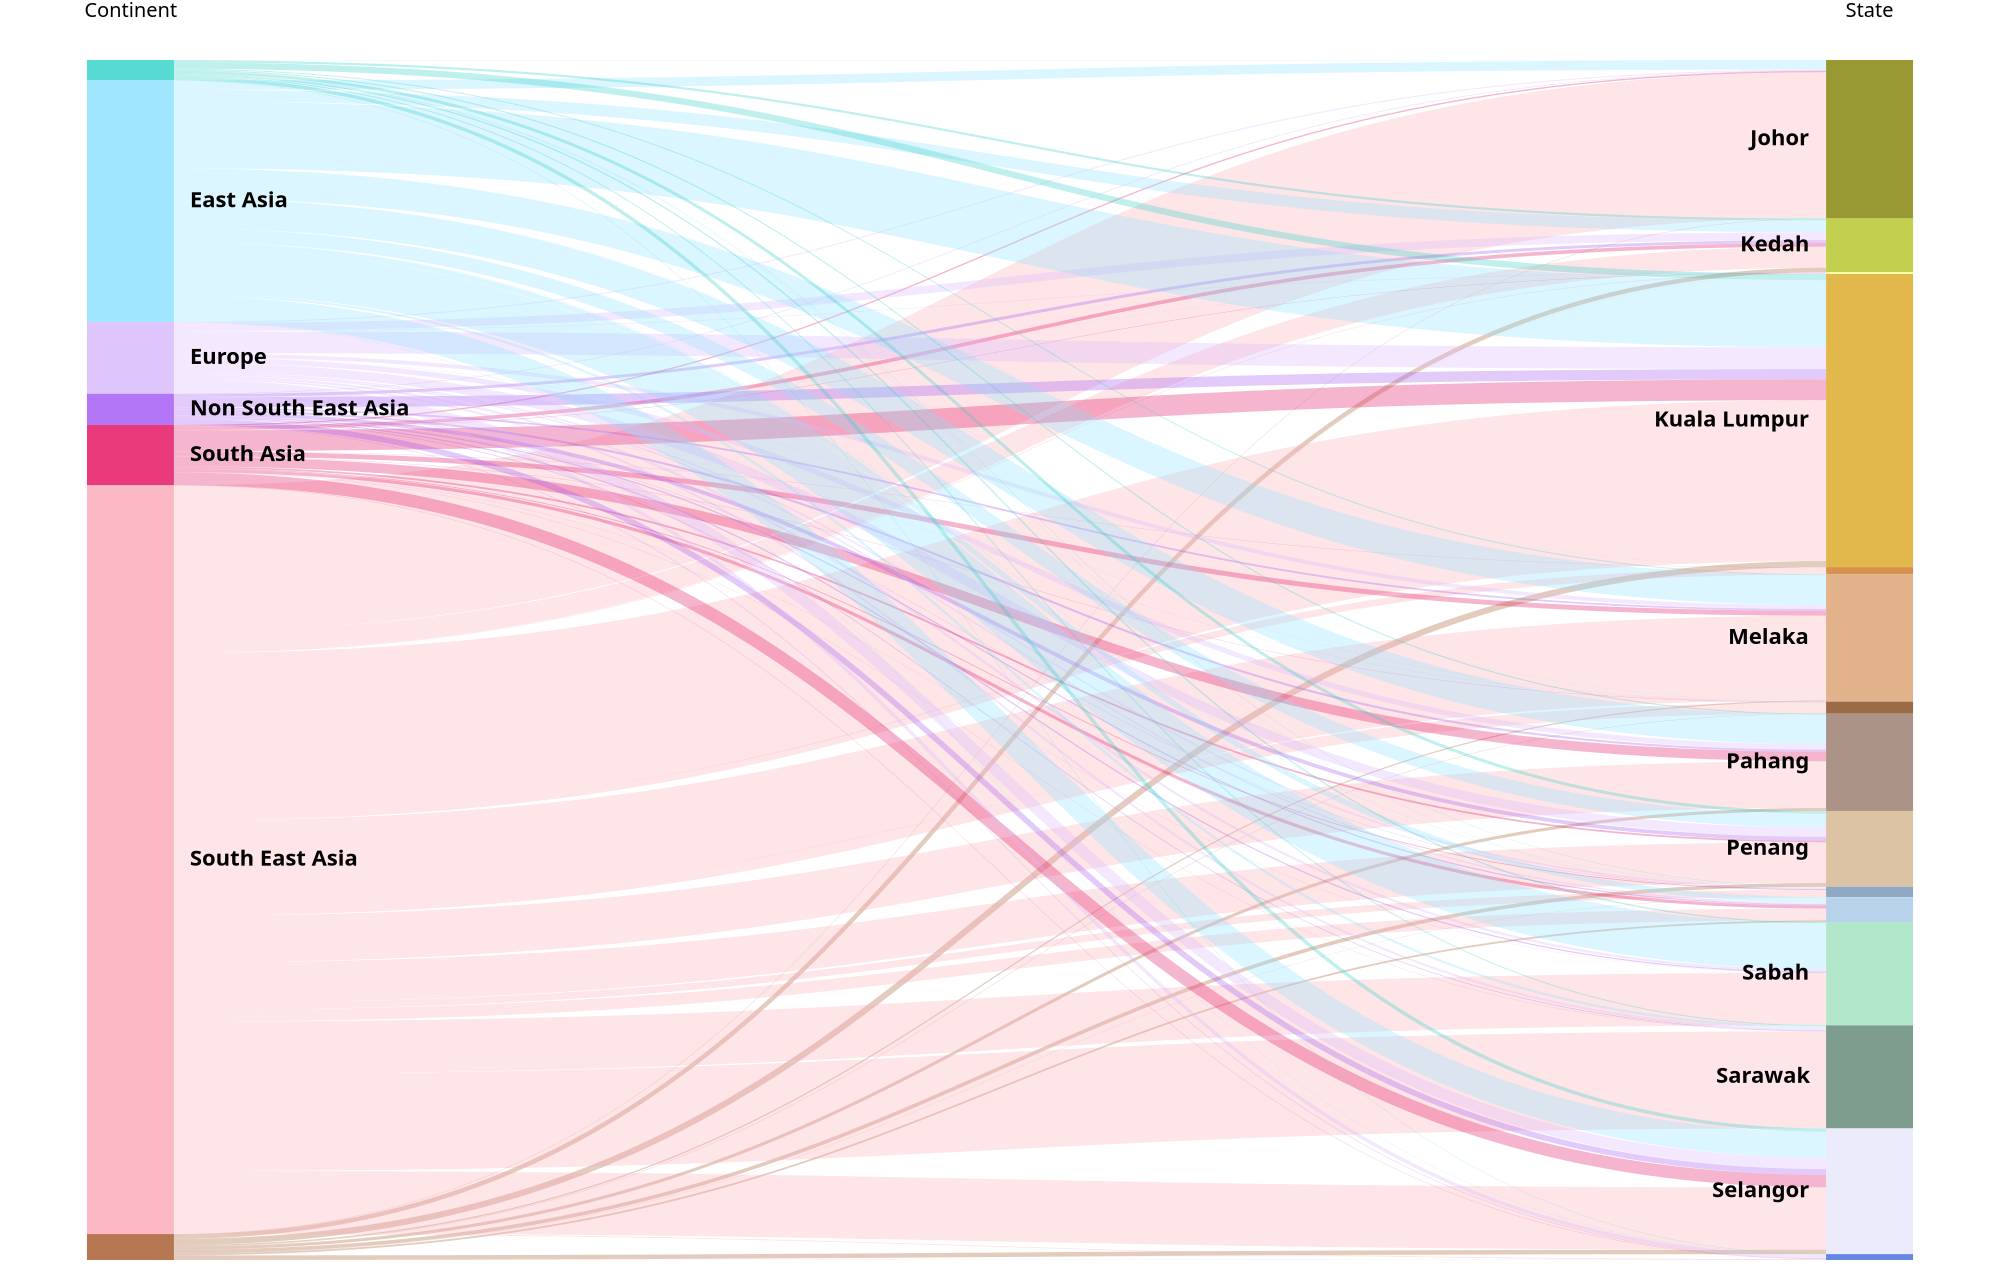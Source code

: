{
    "$schema": "https://vega.github.io/schema/vega/v3.0.json",
    "width": 1000,
    "height": 600,
    "data": [
        {
            "name": "rawData",
            "values": [
                {
                    "Continent": "America",
                    "State": "Johor",
                    "Total_Arrivals": 9861
                },
                {
                    "Continent": "East Asia",
                    "State": "Johor",
                    "Total_Arrivals": 464974                    
                },
                {
                    "Continent": "Europe",
                    "State": "Johor",
                    "Total_Arrivals": 51181
                },
                {
                    "Continent": "Non South East Asia",
                    "State": "Johor",
                    "Total_Arrivals": 18310                    
                },                
                {
                    "Continent": "South Asia",
                    "State": "Johor",
                    "Total_Arrivals": 67553                    
                },
                {
                    "Continent": "South East Asia",
                    "State": "Johor",
                    "Total_Arrivals": 7275410
                },
                {
                    "Continent": "West Asia",
                    "State": "Johor",
                    "Total_Arrivals": 17890                    
                },
                {
                    "Continent": "America",
                    "State": "Kedah",
                    "Total_Arrivals": 110758
                },
                {
                    "Continent": "East Asia",
                    "State": "Kedah",
                    "Total_Arrivals": 574597                    
                },
                {
                    "Continent": "Europe",
                    "State": "Kedah",
                    "Total_Arrivals": 390134
                },
                {
                    "Continent": "Non South East Asia",
                    "State": "Kedah",
                    "Total_Arrivals": 146073                    
                },                
                {
                    "Continent": "South Asia",
                    "State": "Kedah",
                    "Total_Arrivals": 183272                    
                },
                {
                    "Continent": "South East Asia",
                    "State": "Kedah",
                    "Total_Arrivals": 1045980
                },
                {
                    "Continent": "West Asia",
                    "State": "Kedah",
                    "Total_Arrivals": 220484                    
                },
                {
                    "Continent": "America",
                    "State": "Kelantan",
                    "Total_Arrivals": 2969
                },
                {
                    "Continent": "Europe",
                    "State": "Kelantan",
                    "Total_Arrivals": 27712
                },
                {
                    "Continent": "Non South East Asia",
                    "State": "Kelantan",
                    "Total_Arrivals": 3659                    
                },                
                {
                    "Continent": "South Asia",
                    "State": "Kelantan",
                    "Total_Arrivals": 18674                    
                },
                {
                    "Continent": "South East Asia",
                    "State": "Kelantan",
                    "Total_Arrivals": 35934
                },
                {
                    "Continent": "West Asia",
                    "State": "Kelantan",
                    "Total_Arrivals": 3489                    
                },
                {
                    "Continent": "America",
                    "State": "Kuala Lumpur",
                    "Total_Arrivals": 314172
                },
                {
                    "Continent": "East Asia",
                    "State": "Kuala Lumpur",
                    "Total_Arrivals": 3342480                    
                },
                {
                    "Continent": "Europe",
                    "State": "Kuala Lumpur",
                    "Total_Arrivals": 1082939
                },
                {
                    "Continent": "Non South East Asia",
                    "State": "Kuala Lumpur",
                    "Total_Arrivals": 514170                    
                },                
                {
                    "Continent": "South Asia",
                    "State": "Kuala Lumpur",
                    "Total_Arrivals": 1038683                    
                },
                {
                    "Continent": "South East Asia",
                    "State": "Kuala Lumpur",
                    "Total_Arrivals": 8019347
                },
                {
                    "Continent": "West Asia",
                    "State": "Kuala Lumpur",
                    "Total_Arrivals": 303758                    
                },
                {
                    "Continent": "America",
                    "State": "Labuan",
                    "Total_Arrivals": 810
                },
                {
                    "Continent": "East Asia",
                    "State": "Labuan",
                    "Total_Arrivals": 8809                    
                },
                {
                    "Continent": "Europe",
                    "State": "Labuan",
                    "Total_Arrivals": 1651
                },
                {
                    "Continent": "Non South East Asia",
                    "State": "Labuan",
                    "Total_Arrivals": 602                    
                },                
                {
                    "Continent": "South Asia",
                    "State": "Labuan",
                    "Total_Arrivals": 11802                    
                },
                {
                    "Continent": "South East Asia",
                    "State": "Labuan",
                    "Total_Arrivals": 338464
                },
                {
                    "Continent": "America",
                    "State": "Melaka",
                    "Total_Arrivals": 46253
                },
                {
                    "Continent": "East Asia",
                    "State": "Melaka",
                    "Total_Arrivals": 1486596                    
                },
                {
                    "Continent": "Europe",
                    "State": "Melaka",
                    "Total_Arrivals": 192736
                },
                {
                    "Continent": "Non South East Asia",
                    "State": "Melaka",
                    "Total_Arrivals": 88026                    
                },                
                {
                    "Continent": "South Asia",
                    "State": "Melaka",
                    "Total_Arrivals": 247572                    
                },
                {
                    "Continent": "South East Asia",
                    "State": "Melaka",
                    "Total_Arrivals": 4220615
                },
                {
                    "Continent": "West Asia",
                    "State": "Melaka",
                    "Total_Arrivals": 61069                    
                },
                {
                    "Continent": "America",
                    "State": "Negeri Sembilan",
                    "Total_Arrivals": 2159
                },
                {
                    "Continent": "East Asia",
                    "State": "Negeri Sembilan",
                    "Total_Arrivals": 11891                    
                },
                {
                    "Continent": "Europe",
                    "State": "Negeri Sembilan",
                    "Total_Arrivals": 16422
                },
                {
                    "Continent": "Non South East Asia",
                    "State": "Negeri Sembilan",
                    "Total_Arrivals": 6966                    
                },                
                {
                    "Continent": "South Asia",
                    "State": "Negeri Sembilan",
                    "Total_Arrivals": 15879                    
                },
                {
                    "Continent": "South East Asia",
                    "State": "Negeri Sembilan",
                    "Total_Arrivals": 532780
                },
                {
                    "Continent": "West Asia",
                    "State": "Negeri Sembilan",
                    "Total_Arrivals": 18272                    
                },
                {
                    "Continent": "America",
                    "State": "Pahang",
                    "Total_Arrivals": 54437
                },
                {
                    "Continent": "East Asia",
                    "State": "Pahang",
                    "Total_Arrivals": 1475469                    
                },
                {
                    "Continent": "Europe",
                    "State": "Pahang",
                    "Total_Arrivals": 259049
                },
                {
                    "Continent": "Non South East Asia",
                    "State": "Pahang",
                    "Total_Arrivals": 105098                    
                },                
                {
                    "Continent": "South Asia",
                    "State": "Pahang",
                    "Total_Arrivals": 479448                    
                },
                {
                    "Continent": "South East Asia",
                    "State": "Pahang",
                    "Total_Arrivals": 2322400
                },
                {
                    "Continent": "West Asia",
                    "State": "Pahang",
                    "Total_Arrivals": 152766                    
                },
                {
                    "Continent": "America",
                    "State": "Penang",
                    "Total_Arrivals": 149665
                },
                {
                    "Continent": "East Asia",
                    "State": "Penang",
                    "Total_Arrivals": 681596                    
                },
                {
                    "Continent": "Europe",
                    "State": "Penang",
                    "Total_Arrivals": 455832
                },
                {
                    "Continent": "Non South East Asia",
                    "State": "Penang",
                    "Total_Arrivals": 190781                    
                },                
                {
                    "Continent": "South Asia",
                    "State": "Penang",
                    "Total_Arrivals": 90087                    
                },
                {
                    "Continent": "South East Asia",
                    "State": "Penang",
                    "Total_Arrivals": 2020877
                },
                {
                    "Continent": "West Asia",
                    "State": "Penang",
                    "Total_Arrivals": 183025                    
                },
                {
                    "Continent": "America",
                    "State": "Perak",
                    "Total_Arrivals": 17095
                },
                {
                    "Continent": "East Asia",
                    "State": "Perak",
                    "Total_Arrivals": 19609                    
                },
                {
                    "Continent": "Europe",
                    "State": "Perak",
                    "Total_Arrivals": 79011
                },
                {
                    "Continent": "Non South East Asia",
                    "State": "Perak",
                    "Total_Arrivals": 16635                    
                },                
                {
                    "Continent": "South Asia",
                    "State": "Perak",
                    "Total_Arrivals": 38938                    
                },
                {
                    "Continent": "South East Asia",
                    "State": "Perak",
                    "Total_Arrivals": 339536
                },
                {
                    "Continent": "West Asia",
                    "State": "Perak",
                    "Total_Arrivals": 11155                    
                },
                {
                    "Continent": "Europe",
                    "State": "Perlis",
                    "Total_Arrivals": 1560
                },
                {
                    "Continent": "Non South East Asia",
                    "State": "Perlis",
                    "Total_Arrivals": 737                    
                },                
                {
                    "Continent": "South Asia",
                    "State": "Perlis",
                    "Total_Arrivals": 1471                    
                },
                {
                    "Continent": "South East Asia",
                    "State": "Perlis",
                    "Total_Arrivals": 3623
                },
                {
                    "Continent": "West Asia",
                    "State": "Perlis",
                    "Total_Arrivals": 263                    
                },
                {
                    "Continent": "America",
                    "State": "Putrajaya",
                    "Total_Arrivals": 9025
                },
                {
                    "Continent": "East Asia",
                    "State": "Putrajaya",
                    "Total_Arrivals": 266504                    
                },
                {
                    "Continent": "Europe",
                    "State": "Putrajaya",
                    "Total_Arrivals": 72367
                },
                {
                    "Continent": "Non South East Asia",
                    "State": "Putrajaya",
                    "Total_Arrivals": 59290                    
                },                
                {
                    "Continent": "South Asia",
                    "State": "Putrajaya",
                    "Total_Arrivals": 159390                    
                },
                {
                    "Continent": "South East Asia",
                    "State": "Putrajaya",
                    "Total_Arrivals": 581654
                },
                {
                    "Continent": "West Asia",
                    "State": "Putrajaya",
                    "Total_Arrivals": 89686                    
                },
                {
                    "Continent": "America",
                    "State": "Sabah",
                    "Total_Arrivals": 64561
                },
                {
                    "Continent": "East Asia",
                    "State": "Sabah",
                    "Total_Arrivals": 2288098                    
                },
                {
                    "Continent": "Europe",
                    "State": "Sabah",
                    "Total_Arrivals": 114107
                },
                {
                    "Continent": "Non South East Asia",
                    "State": "Sabah",
                    "Total_Arrivals": 60393                    
                },                
                {
                    "Continent": "South Asia",
                    "State": "Sabah",
                    "Total_Arrivals": 6854                    
                },
                {
                    "Continent": "South East Asia",
                    "State": "Sabah",
                    "Total_Arrivals": 2610152
                },
                {
                    "Continent": "West Asia",
                    "State": "Sabah",
                    "Total_Arrivals": 2613                    
                },
                {
                    "Continent": "America",
                    "State": "Sarawak",
                    "Total_Arrivals": 46217
                },
                {
                    "Continent": "East Asia",
                    "State": "Sarawak",
                    "Total_Arrivals": 114292                    
                },
                {
                    "Continent": "Europe",
                    "State": "Sarawak",
                    "Total_Arrivals": 99423
                },
                {
                    "Continent": "Non South East Asia",
                    "State": "Sarawak",
                    "Total_Arrivals": 33531                    
                },                
                {
                    "Continent": "South Asia",
                    "State": "Sarawak",
                    "Total_Arrivals": 8969                    
                },
                {
                    "Continent": "South East Asia",
                    "State": "Sarawak",
                    "Total_Arrivals": 4837917
                },
                {
                    "Continent": "West Asia",
                    "State": "Sarawak",
                    "Total_Arrivals": 1638                    
                },
                {
                    "Continent": "America",
                    "State": "Selangor",
                    "Total_Arrivals": 173863
                },
                {
                    "Continent": "East Asia",
                    "State": "Selangor",
                    "Total_Arrivals": 1290889                    
                },
                {
                    "Continent": "Europe",
                    "State": "Selangor",
                    "Total_Arrivals": 561465
                },
                {
                    "Continent": "Non South East Asia",
                    "State": "Selangor",
                    "Total_Arrivals": 283681                    
                },                
                {
                    "Continent": "South Asia",
                    "State": "Selangor",
                    "Total_Arrivals": 631091                    
                },
                {
                    "Continent": "South East Asia",
                    "State": "Selangor",
                    "Total_Arrivals": 3101730
                },
                {
                    "Continent": "West Asia",
                    "State": "Selangor",
                    "Total_Arrivals": 222077                    
                },
                {
                    "Continent": "America",
                    "State": "Terengganu",
                    "Total_Arrivals": 18531
                },
                {
                    "Continent": "East Asia",
                    "State": "Terengganu",
                    "Total_Arrivals": 20244                    
                },
                {
                    "Continent": "Europe",
                    "State": "Terengganu",
                    "Total_Arrivals": 170830
                },
                {
                    "Continent": "Non South East Asia",
                    "State": "Terengganu",
                    "Total_Arrivals": 21748                  
                },                
                {
                    "Continent": "South Asia",
                    "State": "Terengganu",
                    "Total_Arrivals": 14585                    
                },
                {
                    "Continent": "South East Asia",
                    "State": "Terengganu",
                    "Total_Arrivals": 43269
                },
                {
                    "Continent": "West Asia",
                    "State": "Terengganu",
                    "Total_Arrivals": 5529                    
                }
            ],
            "transform": [
                {
                    "type": "formula",
                    "expr": "datum['Continent']",
                    "as": "stack1"
                },
                {
                    "type": "formula",
                    "expr": "datum.State",
                    "as": "stack2"
                },
                {
                    "type": "formula",
                    "expr": "datum.Total_Arrivals",
                    "as": "size"
                }
            ]
        },
        {
            "name": "nodes",
            "source": "rawData",
            "transform": [
                {
                    "type": "filter",
                    "expr": "!groupSelector || groupSelector.stack1 == datum.stack1 || groupSelector.stack2 == datum.stack2"
                },
                {
                    "type": "formula",
                    "expr": "datum.stack1 + datum.stack2",
                    "as": "key"
                },
                {
                    "type": "fold",
                    "fields": ["stack1", "stack2"],
                    "as": ["stack", "groupID"]
                },
                {
                    "type": "formula",
                    "expr": "datum.stack == 'stack1' ? datum.stack1 + ' ' + datum.stack2 : datum.stack2 + ' ' + datum.stack1",
                    "as": "sortField"
                },
                {
                    "type": "stack",
                    "groupby": ["stack"],
                    "sort": {"field": "sortField", "order": "descending"},
                    "field": "size"
                },
                {
                    "type": "formula",
                    "expr": "(datum.y0 + datum.y1) / 2",
                    "as": "yc"
                }
            ]
        },
        {
            "name": "groups",
            "source": "nodes",
            "transform": [
                {
                    "type": "aggregate",
                    "groupby": ["stack", "groupID"],
                    "fields": ["size"],
                    "ops": ["sum"],
                    "as": ["total"]
                },
                {
                    "type": "stack",
                    "groupby": ["stack"],
                    "sort": {"field": "groupID", "order": "descending"},
                    "field": "total"
                },
                {
                    "type": "formula",
                    "expr": "scale('y', datum.y0)",
                    "as": "scaledY0"
                },
                {
                    "type": "formula",
                    "expr": "scale('y', datum.y1)",
                    "as": "scaledY1"
                },
                {
                    "type": "formula",
                    "expr": "datum.stack == 'stack1'",
                    "as": "rightLabel"
                },
                {
                    "type": "formula",
                    "expr": "datum.total / domain('y')[1]",
                    "as": "percentage"
                }
            ]
        },
        {
            "name": "destinationNodes",
            "source": "nodes",
            "transform": [
                {
                    "type": "filter",
                    "expr": "datum.stack == 'stack2'"
                }
            ]
        },
        {
            "name": "edges",
            "source": "nodes",  
            "transform": [
                {
                    "type": "filter",
                    "expr": "datum.stack == 'stack1'"
                },
                {
                    "type": "lookup",
                    "from": "destinationNodes",
                    "key": "key",
                    "fields": ["key"],
                    "as": ["target"]
                },
                {
                    "type": "linkpath",
                    "orient": "horizontal",
                    "shape": "diagonal",
                    "sourceY": {"expr": "scale('y', datum.yc)"},
                    "sourceX": {"expr": "scale('x', 'stack1') + bandwidth('x')"},
                    "targetY": {"expr": "scale('y', datum.target.yc)"},
                    "targetX": {"expr": "scale('x', 'stack2')"}
                },
                {
                    "type": "formula",
                    "expr": "range('y')[0] - scale('y', datum.size)",
                    "as": "strokeWidth"
                },
                {
                    "type": "formula",
                    "expr": "datum.size / domain('y')[1]",
                    "as": "percentage"
                }
            ]
        }
    ],
    "scales": [
        {
            "name": "x",
            "type": "band",
            "range": "width",
            "domain": ["stack1", "stack2"],
            "paddingOuter": 0.05,
            "paddingInner": 0.95
        },
        {
            "name": "y",
            "type": "linear",
            "range": "height",
            "domain": {"data": "nodes", "field": "y1"}
        },
        {
            "name": "color",
            "type": "ordinal",
            "range": ["#2ed0c5", "#8ae0ff", "#d6b6fa", "#9d53f2", "#E30B5C", "#faa7b6", "#a65628",
                     "#808000", "#B4C424", "#FFFF8F", "#DAA520", "#CC7722", "#DAA06D", "#80461B", "#967969", "#D2B48C",
                     "#7393B3", "#F0FFFF", "#A7C7E7", "#9FE2BF", "#5F8575", "#E6E6FA", "#4169E1"],
            "domain": ["America", "East Asia", "Europe", "Non South East Asia", "South Asia", "South East Asia", "West Asia",
                       "Johor", "Kedah", "Kelantan", "Kuala Lumpur", "Labuan", "Melaka", "Negeri Sembilan", "Pahang", "Penang",
                       "Perak", "Perlis", "Putrajaya", "Sabah", "Sarawak", "Selangor", "Terengganu"]
        },
        {
            "name": "stackNames",
            "type": "ordinal",
            "range": ["Continent", "State"],
            "domain": ["stack1", "stack2"]
        }
    ],
    "axes": [
        {
            "orient": "top",
            "scale": "x",
            "domain": false,
            "ticks": false,
            "labelPadding": 20,
            "encode": {
                "labels": {
                    "update": {
                        "text": {
                            "scale": "stackNames",
                            "field": "value",
                            "fontWeight": "bold",
                            "fontSize": 14
                        }
                    }
                }
            }
        },
        {
            "orient": "left",
            "scale": "y",
            "labels": false,
            "domain": false,
            "ticks": false
        }

    ],
    "marks": [
        {
            "type": "path",
            "name": "edgeMark",
            "from": {"data": "edges"},
            "clip": true,
            "encode": {
                "update": {
                    "stroke": [
                        {
                            "test": "groupSelector && groupSelector.stack == 'stack1'",
                            "scale": "color",
                            "field": "stack2"
                        },
                        {
                            "scale": "color",
                            "field": "stack1"
                        }
                    ],
                    "strokeWidth": {"field": "strokeWidth"},
                    "path": {"field": "path"},
                    "strokeOpacity": {
                        "signal": "!groupSelector && (groupHover.stack1 == datum.stack1 || groupHover.stack2 == datum.stack2) ? 0.9 : 0.3"
                    },
                    "zindex": {
                        "signal": "!groupSelector && (groupHover.stack1 == datum.stack1 || groupHover.stack2 == datum.stack2) ? 1 : 0"
                    },
                    "tooltip": {
                        "signal": "{\"Tourist from the Continent of\": datum.stack1, \"State\": datum.stack2, \"Total Tourist Arrivals\": format(datum.size, ',.0f')}"
                    }
                },
                "hover": {
                    "strokeOpacity": {
                        "value": 1
                    }
                }
            }
        },
        {
            "type": "rect",
            "name": "groupMark",
            "from": {"data": "groups"},
            "encode": {
                "enter": {
                    "fill": {"scale": "color", "field": "groupID"},
                    "width": {"scale": "x", "band": 1}
                },
                "update": {
                    "x": {"scale": "x", "field": "stack"},
                    "y": {"field": "scaledY0"},
                    "y2": {"field": "scaledY1"},
                    "fillOpacity": {"value": 0.8},
                    "tooltip": {
                        "signal": "datum.groupID + ' has a total of ' + format(datum.total, ',.0f') + ' tourist arrivals.'"
                    }
                },
                "hover": {"fillOpacity": {"value": 1}}
            } 
        },
        {
            "type": "text",
            "from": {"data": "groups"},
            "interactive": false,
            "encode": {
                "update": {
                    "x": {
                        "signal": "scale('x', datum.stack) + (datum.rightLabel ? bandwidth('x') + 8 : -8)"
                    },
                    "yc": {"signal" : "(datum.scaledY0 + datum.scaledY1) / 2"},
                    "align": {"signal": "datum.rightLabel ? 'left' : 'right'"},
                    "baseline": {"value": "middle"},
                    "fontWeight": {"value": "bold"},
                    "text": {"signal": "abs(datum.scaledY0 - datum.scaledY1) > 13 ? datum.groupID: ''"}
                }
            }
        },
        {
            "type": "group",
            "data": [
                {
                    "name": "dataForShowAll",
                    "values": [{}],
                    "transform": [{"type": "filter", "expr": "groupSelector"}]
                }
            ],
            "encode" : {
                "enter": {
                    "xc": {"signal": "width / 2"},
                    "y": {"value" : 30},
                    "width": {"value": 80},
                    "height": {"value": 30}
                }
            },
            "marks": [
                {
                    "type": "group",
                    "name": "groupReset",
                    "from": {"data": "dataForShowAll"},
                    "encode": {
                        "enter": {
                            "cornerRadius": {"value": 6},
                            "fill": {"value": "#f5f5f5"},
                            "stroke": {"value": "#c1c1c1"},
                            "strokeWidth": {"value": 2},
                            "height": {"field": {"group": "height"}},
                            "width": {"field": {"group": "width"}}
                    },
                    "update": {"opacity": {"value": 1}},
                    "hover": {"opacity": {"value": 0.7}}
                    },
                    "marks": [
                        {
                            "type": "text",
                            "interactive": false,
                            "encode": {
                                "enter": {
                                    "xc": {
                                        "field": {"group": "width"},
                                        "mult": 0.5
                                    },
                                    "yc": {
                                        "field": {"group": "height"},
                                        "mult": 0.5,
                                        "offset": 2
                                    },
                                    "align": {"value": "center"},
                                    "baseline": {"value": "middle"},
                                    "fontWeight": {"value": "bold"},
                                    "text": {"value": "Show All"}
                                }
                            }
                        }
                    ]
                }
            ]
        }
    ],
    "signals": [
        {
            "name": "groupHover",
            "value": {},
            "on": [
                {
                    "events": "@groupMark:mouseover",
                    "update": "{stack1:datum.stack == 'stack1' && datum.groupID, stack2:datum.stack == 'stack2' && datum.groupID}"
                },
                {
                    "events": "mouseout",
                    "update": "{}"
                }
            ]
        },
        {
            "name": "groupSelector",
            "value": false,
            "on": [
                {
                    "events": "@groupMark:click!",
                    "update": "{stack:datum.stack, stack1: datum.stack == 'stack1' && datum.groupID, stack2: datum.stack == 'stack2' && datum.groupID}"
                },
                {
                    "events": [
                        {
                            "type": "click",
                            "markname": "groupReset"
                        },
                        {
                            "type": "dblclick"
                        }
                    ],
                    "update": "false"
                }
            ]
        }
    ]
}